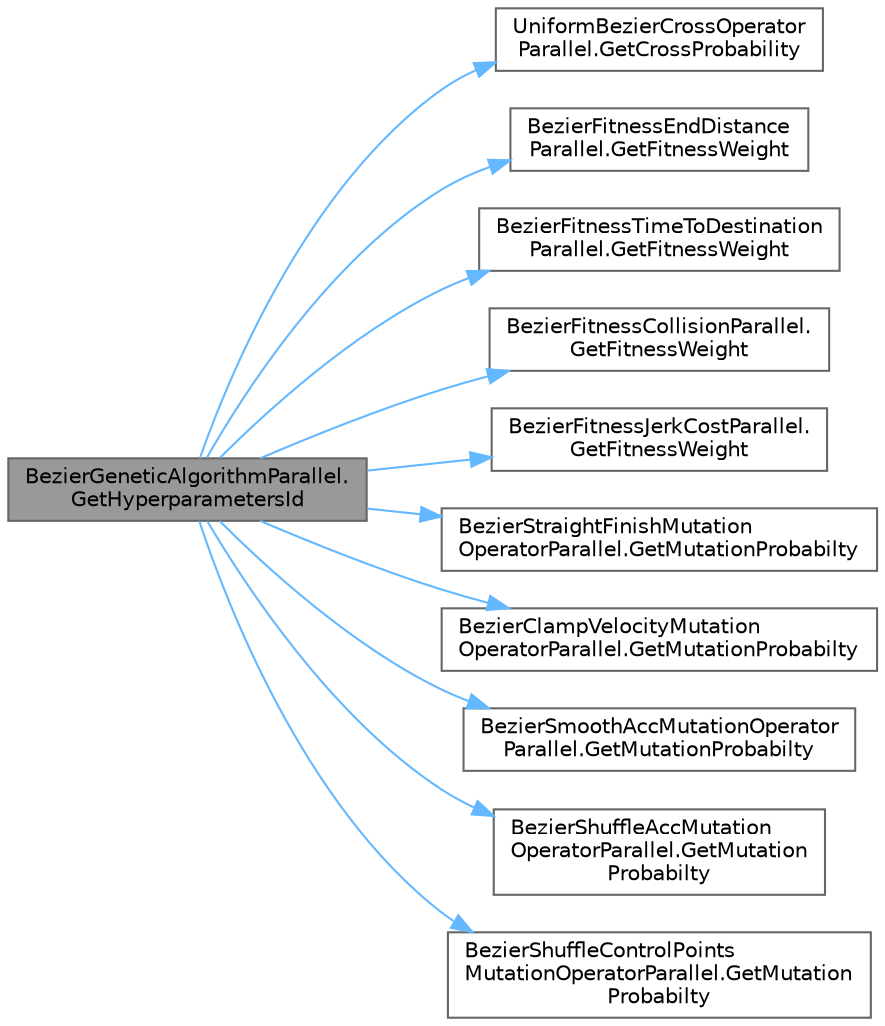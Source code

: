 digraph "BezierGeneticAlgorithmParallel.GetHyperparametersId"
{
 // LATEX_PDF_SIZE
  bgcolor="transparent";
  edge [fontname=Helvetica,fontsize=10,labelfontname=Helvetica,labelfontsize=10];
  node [fontname=Helvetica,fontsize=10,shape=box,height=0.2,width=0.4];
  rankdir="LR";
  Node1 [id="Node000001",label="BezierGeneticAlgorithmParallel.\lGetHyperparametersId",height=0.2,width=0.4,color="gray40", fillcolor="grey60", style="filled", fontcolor="black",tooltip="Getter for hyperparameters."];
  Node1 -> Node2 [id="edge1_Node000001_Node000002",color="steelblue1",style="solid",tooltip=" "];
  Node2 [id="Node000002",label="UniformBezierCrossOperator\lParallel.GetCrossProbability",height=0.2,width=0.4,color="grey40", fillcolor="white", style="filled",URL="$struct_uniform_bezier_cross_operator_parallel.html#ab9b2ffc0aab613fe090c36fc93bfe299",tooltip="Getter for probability of this crossover."];
  Node1 -> Node3 [id="edge2_Node000001_Node000003",color="steelblue1",style="solid",tooltip=" "];
  Node3 [id="Node000003",label="BezierFitnessEndDistance\lParallel.GetFitnessWeight",height=0.2,width=0.4,color="grey40", fillcolor="white", style="filled",URL="$struct_bezier_fitness_end_distance_parallel.html#af99ca0b1b9eff5b8eb3623d239c55177",tooltip="Getter for fitness weight."];
  Node1 -> Node4 [id="edge3_Node000001_Node000004",color="steelblue1",style="solid",tooltip=" "];
  Node4 [id="Node000004",label="BezierFitnessTimeToDestination\lParallel.GetFitnessWeight",height=0.2,width=0.4,color="grey40", fillcolor="white", style="filled",URL="$struct_bezier_fitness_time_to_destination_parallel.html#a7abf6f286cb00b0c02a693f603f2e165",tooltip="Getter for fitness weight."];
  Node1 -> Node5 [id="edge4_Node000001_Node000005",color="steelblue1",style="solid",tooltip=" "];
  Node5 [id="Node000005",label="BezierFitnessCollisionParallel.\lGetFitnessWeight",height=0.2,width=0.4,color="grey40", fillcolor="white", style="filled",URL="$struct_bezier_fitness_collision_parallel.html#a0010a6d5a031b1fcb9e7c6dfd0e59508",tooltip="Getter for fitness weight."];
  Node1 -> Node6 [id="edge5_Node000001_Node000006",color="steelblue1",style="solid",tooltip=" "];
  Node6 [id="Node000006",label="BezierFitnessJerkCostParallel.\lGetFitnessWeight",height=0.2,width=0.4,color="grey40", fillcolor="white", style="filled",URL="$struct_bezier_fitness_jerk_cost_parallel.html#a952d23a7a6e6302c2d04ad23b2094eb2",tooltip="Getter for fitness weight."];
  Node1 -> Node7 [id="edge6_Node000001_Node000007",color="steelblue1",style="solid",tooltip=" "];
  Node7 [id="Node000007",label="BezierStraightFinishMutation\lOperatorParallel.GetMutationProbabilty",height=0.2,width=0.4,color="grey40", fillcolor="white", style="filled",URL="$struct_bezier_straight_finish_mutation_operator_parallel.html#ad54998a0c96eb77eaf61311f244fa833",tooltip="Getter for mutation probability."];
  Node1 -> Node8 [id="edge7_Node000001_Node000008",color="steelblue1",style="solid",tooltip=" "];
  Node8 [id="Node000008",label="BezierClampVelocityMutation\lOperatorParallel.GetMutationProbabilty",height=0.2,width=0.4,color="grey40", fillcolor="white", style="filled",URL="$struct_bezier_clamp_velocity_mutation_operator_parallel.html#a15f114dba693dd0b0f1ac7952aecb654",tooltip="Getter for mutation probability."];
  Node1 -> Node9 [id="edge8_Node000001_Node000009",color="steelblue1",style="solid",tooltip=" "];
  Node9 [id="Node000009",label="BezierSmoothAccMutationOperator\lParallel.GetMutationProbabilty",height=0.2,width=0.4,color="grey40", fillcolor="white", style="filled",URL="$struct_bezier_smooth_acc_mutation_operator_parallel.html#ab51a85023a74822c6b2938cd2ca18265",tooltip="Getter for mutation probability."];
  Node1 -> Node10 [id="edge9_Node000001_Node000010",color="steelblue1",style="solid",tooltip=" "];
  Node10 [id="Node000010",label="BezierShuffleAccMutation\lOperatorParallel.GetMutation\lProbabilty",height=0.2,width=0.4,color="grey40", fillcolor="white", style="filled",URL="$struct_bezier_shuffle_acc_mutation_operator_parallel.html#a0cc2efabdcd7673f8f9151f199cb8621",tooltip="Getter for mutation probability."];
  Node1 -> Node11 [id="edge10_Node000001_Node000011",color="steelblue1",style="solid",tooltip=" "];
  Node11 [id="Node000011",label="BezierShuffleControlPoints\lMutationOperatorParallel.GetMutation\lProbabilty",height=0.2,width=0.4,color="grey40", fillcolor="white", style="filled",URL="$struct_bezier_shuffle_control_points_mutation_operator_parallel.html#a7924b421e7a62483be51d38374567a07",tooltip="Getter for mutation probability."];
}
